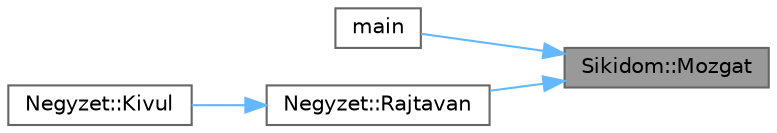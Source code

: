 digraph "Sikidom::Mozgat"
{
 // LATEX_PDF_SIZE
  bgcolor="transparent";
  edge [fontname=Helvetica,fontsize=10,labelfontname=Helvetica,labelfontsize=10];
  node [fontname=Helvetica,fontsize=10,shape=box,height=0.2,width=0.4];
  rankdir="RL";
  Node1 [id="Node000001",label="Sikidom::Mozgat",height=0.2,width=0.4,color="gray40", fillcolor="grey60", style="filled", fontcolor="black",tooltip="Egy sokszög mozgatását teszi lehetővé."];
  Node1 -> Node2 [id="edge1_Node000001_Node000002",dir="back",color="steelblue1",style="solid",tooltip=" "];
  Node2 [id="Node000002",label="main",height=0.2,width=0.4,color="grey40", fillcolor="white", style="filled",URL="$main_8cpp.html#a3c04138a5bfe5d72780bb7e82a18e627",tooltip=" "];
  Node1 -> Node3 [id="edge2_Node000001_Node000003",dir="back",color="steelblue1",style="solid",tooltip=" "];
  Node3 [id="Node000003",label="Negyzet::Rajtavan",height=0.2,width=0.4,color="grey40", fillcolor="white", style="filled",URL="$class_negyzet.html#a1e8032e6f035f0c356f3399f16ee82d2",tooltip="Negyzet Rajtavan függvény. A függvény eldönti, hogy egy pont rajta van-e a négyzeten."];
  Node3 -> Node4 [id="edge3_Node000003_Node000004",dir="back",color="steelblue1",style="solid",tooltip=" "];
  Node4 [id="Node000004",label="Negyzet::Kivul",height=0.2,width=0.4,color="grey40", fillcolor="white", style="filled",URL="$class_negyzet.html#aef68e2870b19134660c203bb71b284bb",tooltip="Negyzet Kivul függvény. Eldönti, hogy a négyzet kívül van-e egy adott sugarú, origo középpontú körön."];
}
